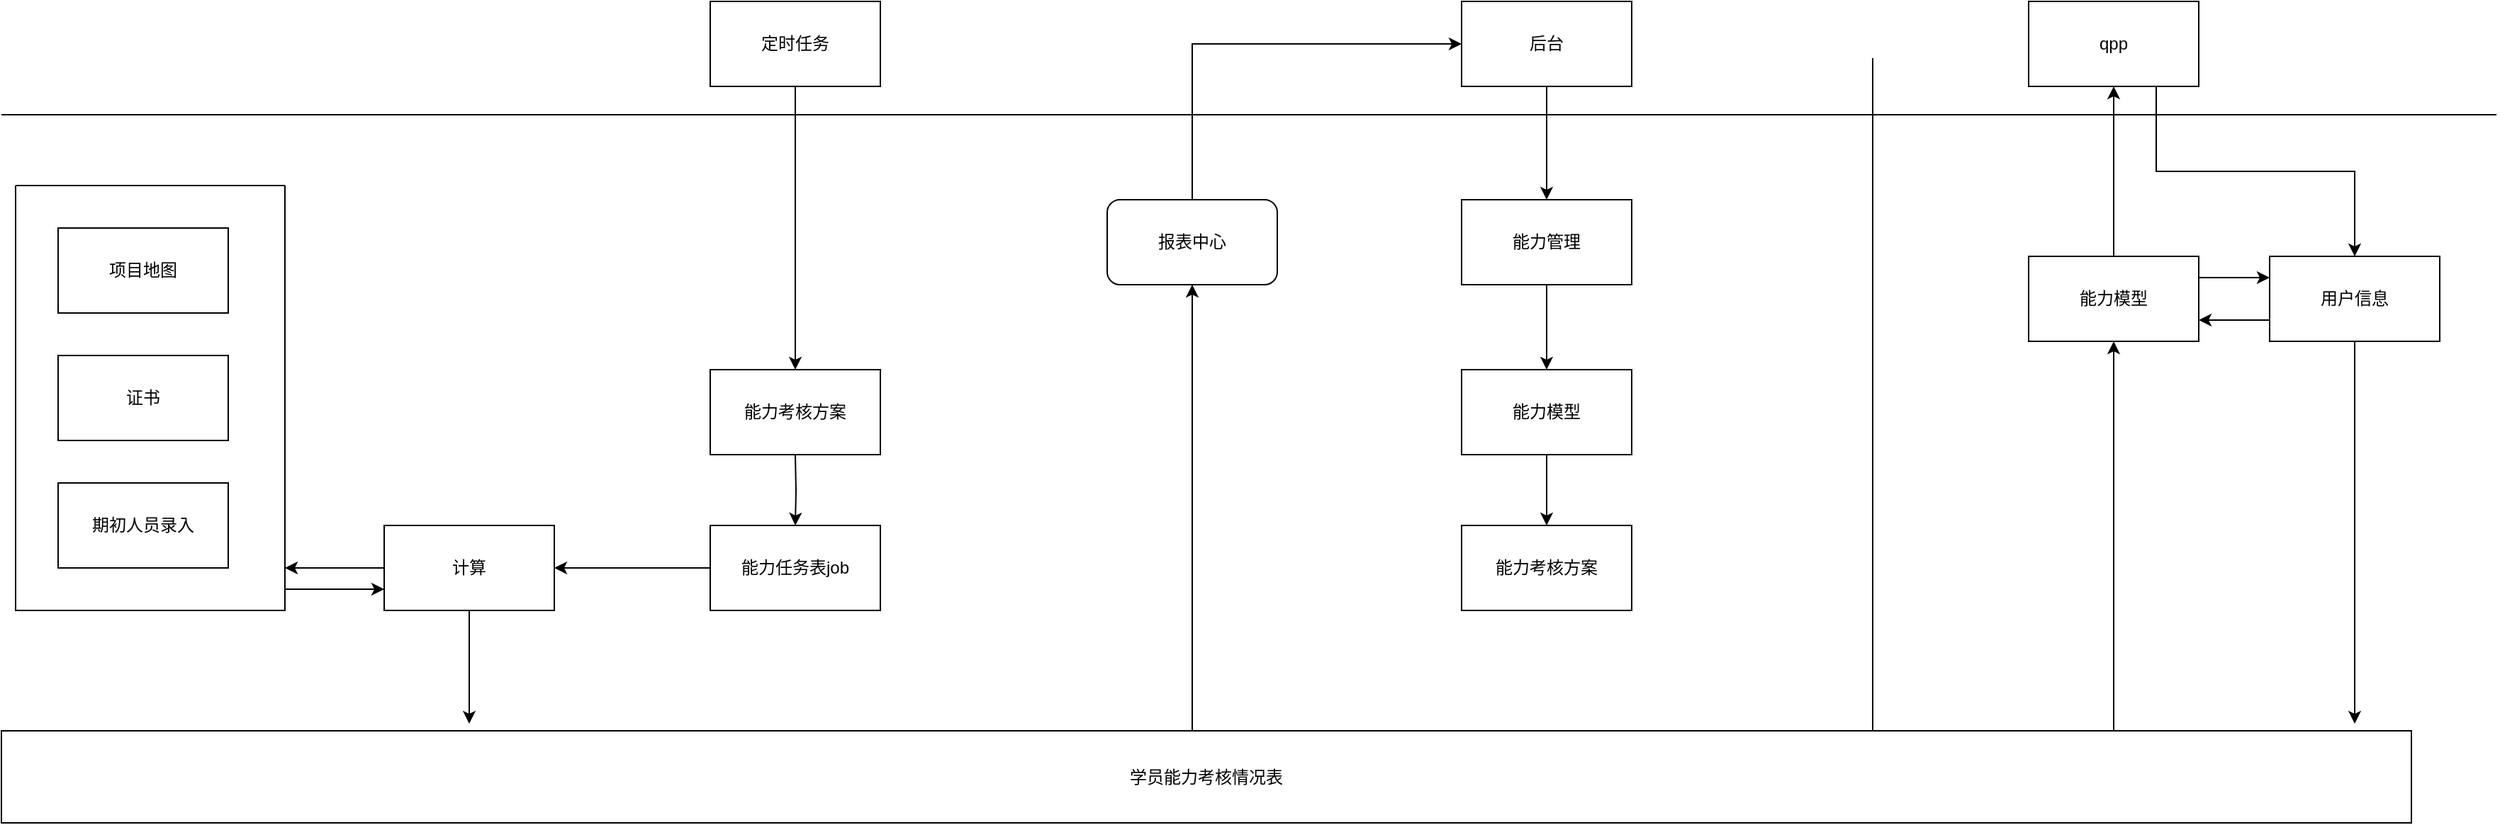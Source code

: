 <mxfile version="16.6.1" type="github">
  <diagram id="X77dKztJRfCibkYVblq0" name="Page-1">
    <mxGraphModel dx="3076" dy="762" grid="1" gridSize="10" guides="1" tooltips="1" connect="1" arrows="1" fold="1" page="1" pageScale="1" pageWidth="827" pageHeight="1169" math="0" shadow="0">
      <root>
        <mxCell id="0" />
        <mxCell id="1" parent="0" />
        <mxCell id="SrPzOORxQsSpC2F4RSff-1" value="" style="endArrow=none;html=1;rounded=0;" edge="1" parent="1">
          <mxGeometry width="50" height="50" relative="1" as="geometry">
            <mxPoint x="-960" y="120" as="sourcePoint" />
            <mxPoint x="800" y="120" as="targetPoint" />
          </mxGeometry>
        </mxCell>
        <mxCell id="SrPzOORxQsSpC2F4RSff-2" value="" style="endArrow=none;html=1;rounded=0;" edge="1" parent="1">
          <mxGeometry width="50" height="50" relative="1" as="geometry">
            <mxPoint x="360" y="530" as="sourcePoint" />
            <mxPoint x="360" y="80" as="targetPoint" />
          </mxGeometry>
        </mxCell>
        <mxCell id="SrPzOORxQsSpC2F4RSff-5" style="edgeStyle=orthogonalEdgeStyle;rounded=0;orthogonalLoop=1;jettySize=auto;html=1;exitX=0.5;exitY=1;exitDx=0;exitDy=0;" edge="1" parent="1" source="SrPzOORxQsSpC2F4RSff-3" target="SrPzOORxQsSpC2F4RSff-4">
          <mxGeometry relative="1" as="geometry" />
        </mxCell>
        <mxCell id="SrPzOORxQsSpC2F4RSff-3" value="后台" style="rounded=0;whiteSpace=wrap;html=1;" vertex="1" parent="1">
          <mxGeometry x="70" y="40" width="120" height="60" as="geometry" />
        </mxCell>
        <mxCell id="SrPzOORxQsSpC2F4RSff-7" style="edgeStyle=orthogonalEdgeStyle;rounded=0;orthogonalLoop=1;jettySize=auto;html=1;exitX=0.5;exitY=1;exitDx=0;exitDy=0;" edge="1" parent="1" source="SrPzOORxQsSpC2F4RSff-4" target="SrPzOORxQsSpC2F4RSff-6">
          <mxGeometry relative="1" as="geometry" />
        </mxCell>
        <mxCell id="SrPzOORxQsSpC2F4RSff-4" value="能力管理" style="rounded=0;whiteSpace=wrap;html=1;" vertex="1" parent="1">
          <mxGeometry x="70" y="180" width="120" height="60" as="geometry" />
        </mxCell>
        <mxCell id="SrPzOORxQsSpC2F4RSff-9" style="edgeStyle=orthogonalEdgeStyle;rounded=0;orthogonalLoop=1;jettySize=auto;html=1;exitX=0.5;exitY=1;exitDx=0;exitDy=0;" edge="1" parent="1" source="SrPzOORxQsSpC2F4RSff-6" target="SrPzOORxQsSpC2F4RSff-8">
          <mxGeometry relative="1" as="geometry" />
        </mxCell>
        <mxCell id="SrPzOORxQsSpC2F4RSff-6" value="能力模型" style="rounded=0;whiteSpace=wrap;html=1;" vertex="1" parent="1">
          <mxGeometry x="70" y="300" width="120" height="60" as="geometry" />
        </mxCell>
        <mxCell id="SrPzOORxQsSpC2F4RSff-8" value="能力考核方案" style="rounded=0;whiteSpace=wrap;html=1;" vertex="1" parent="1">
          <mxGeometry x="70" y="410" width="120" height="60" as="geometry" />
        </mxCell>
        <mxCell id="SrPzOORxQsSpC2F4RSff-14" style="edgeStyle=orthogonalEdgeStyle;rounded=0;orthogonalLoop=1;jettySize=auto;html=1;exitX=0.5;exitY=1;exitDx=0;exitDy=0;entryX=0.411;entryY=0.083;entryDx=0;entryDy=0;entryPerimeter=0;" edge="1" parent="1" target="SrPzOORxQsSpC2F4RSff-13">
          <mxGeometry relative="1" as="geometry">
            <mxPoint x="360" y="470" as="sourcePoint" />
            <mxPoint x="360" y="540" as="targetPoint" />
            <Array as="points">
              <mxPoint x="360" y="560" />
            </Array>
          </mxGeometry>
        </mxCell>
        <mxCell id="SrPzOORxQsSpC2F4RSff-19" style="edgeStyle=orthogonalEdgeStyle;rounded=0;orthogonalLoop=1;jettySize=auto;html=1;exitX=0.75;exitY=0;exitDx=0;exitDy=0;" edge="1" parent="1" source="SrPzOORxQsSpC2F4RSff-13" target="SrPzOORxQsSpC2F4RSff-16">
          <mxGeometry relative="1" as="geometry">
            <Array as="points">
              <mxPoint x="530" y="555" />
            </Array>
          </mxGeometry>
        </mxCell>
        <mxCell id="SrPzOORxQsSpC2F4RSff-30" style="edgeStyle=orthogonalEdgeStyle;rounded=0;orthogonalLoop=1;jettySize=auto;html=1;" edge="1" parent="1" source="SrPzOORxQsSpC2F4RSff-13" target="SrPzOORxQsSpC2F4RSff-29">
          <mxGeometry relative="1" as="geometry">
            <Array as="points">
              <mxPoint x="-120" y="520" />
              <mxPoint x="-120" y="520" />
            </Array>
          </mxGeometry>
        </mxCell>
        <mxCell id="SrPzOORxQsSpC2F4RSff-13" value="学员能力考核情况表" style="rounded=0;whiteSpace=wrap;html=1;" vertex="1" parent="1">
          <mxGeometry x="-960" y="555" width="1700" height="65" as="geometry" />
        </mxCell>
        <mxCell id="SrPzOORxQsSpC2F4RSff-67" style="edgeStyle=orthogonalEdgeStyle;rounded=0;orthogonalLoop=1;jettySize=auto;html=1;exitX=0.75;exitY=1;exitDx=0;exitDy=0;" edge="1" parent="1" source="SrPzOORxQsSpC2F4RSff-15" target="SrPzOORxQsSpC2F4RSff-33">
          <mxGeometry relative="1" as="geometry" />
        </mxCell>
        <mxCell id="SrPzOORxQsSpC2F4RSff-15" value="qpp" style="rounded=0;whiteSpace=wrap;html=1;" vertex="1" parent="1">
          <mxGeometry x="470" y="40" width="120" height="60" as="geometry" />
        </mxCell>
        <mxCell id="SrPzOORxQsSpC2F4RSff-20" style="edgeStyle=orthogonalEdgeStyle;rounded=0;orthogonalLoop=1;jettySize=auto;html=1;" edge="1" parent="1" source="SrPzOORxQsSpC2F4RSff-16" target="SrPzOORxQsSpC2F4RSff-15">
          <mxGeometry relative="1" as="geometry" />
        </mxCell>
        <mxCell id="SrPzOORxQsSpC2F4RSff-34" style="edgeStyle=orthogonalEdgeStyle;rounded=0;orthogonalLoop=1;jettySize=auto;html=1;exitX=1;exitY=0.25;exitDx=0;exitDy=0;entryX=0;entryY=0.25;entryDx=0;entryDy=0;" edge="1" parent="1" source="SrPzOORxQsSpC2F4RSff-16" target="SrPzOORxQsSpC2F4RSff-33">
          <mxGeometry relative="1" as="geometry" />
        </mxCell>
        <mxCell id="SrPzOORxQsSpC2F4RSff-16" value="能力模型" style="rounded=0;whiteSpace=wrap;html=1;" vertex="1" parent="1">
          <mxGeometry x="470" y="220" width="120" height="60" as="geometry" />
        </mxCell>
        <mxCell id="SrPzOORxQsSpC2F4RSff-69" style="edgeStyle=orthogonalEdgeStyle;rounded=0;orthogonalLoop=1;jettySize=auto;html=1;" edge="1" parent="1" source="SrPzOORxQsSpC2F4RSff-21">
          <mxGeometry relative="1" as="geometry">
            <mxPoint x="-400" y="300" as="targetPoint" />
          </mxGeometry>
        </mxCell>
        <mxCell id="SrPzOORxQsSpC2F4RSff-21" value="定时任务" style="rounded=0;whiteSpace=wrap;html=1;" vertex="1" parent="1">
          <mxGeometry x="-460" y="40" width="120" height="60" as="geometry" />
        </mxCell>
        <mxCell id="SrPzOORxQsSpC2F4RSff-56" style="edgeStyle=orthogonalEdgeStyle;rounded=0;orthogonalLoop=1;jettySize=auto;html=1;exitX=0.5;exitY=1;exitDx=0;exitDy=0;" edge="1" parent="1" target="SrPzOORxQsSpC2F4RSff-55">
          <mxGeometry relative="1" as="geometry">
            <mxPoint x="-400" y="360" as="sourcePoint" />
          </mxGeometry>
        </mxCell>
        <mxCell id="SrPzOORxQsSpC2F4RSff-31" style="edgeStyle=orthogonalEdgeStyle;rounded=0;orthogonalLoop=1;jettySize=auto;html=1;entryX=0;entryY=0.5;entryDx=0;entryDy=0;" edge="1" parent="1" source="SrPzOORxQsSpC2F4RSff-29" target="SrPzOORxQsSpC2F4RSff-3">
          <mxGeometry relative="1" as="geometry">
            <Array as="points">
              <mxPoint x="-120" y="70" />
            </Array>
          </mxGeometry>
        </mxCell>
        <mxCell id="SrPzOORxQsSpC2F4RSff-29" value="报表中心" style="rounded=1;whiteSpace=wrap;html=1;" vertex="1" parent="1">
          <mxGeometry x="-180" y="180" width="120" height="60" as="geometry" />
        </mxCell>
        <mxCell id="SrPzOORxQsSpC2F4RSff-35" style="edgeStyle=orthogonalEdgeStyle;rounded=0;orthogonalLoop=1;jettySize=auto;html=1;exitX=0;exitY=0.75;exitDx=0;exitDy=0;entryX=1;entryY=0.75;entryDx=0;entryDy=0;" edge="1" parent="1" source="SrPzOORxQsSpC2F4RSff-33" target="SrPzOORxQsSpC2F4RSff-16">
          <mxGeometry relative="1" as="geometry" />
        </mxCell>
        <mxCell id="SrPzOORxQsSpC2F4RSff-68" style="edgeStyle=orthogonalEdgeStyle;rounded=0;orthogonalLoop=1;jettySize=auto;html=1;" edge="1" parent="1" source="SrPzOORxQsSpC2F4RSff-33">
          <mxGeometry relative="1" as="geometry">
            <mxPoint x="700" y="550" as="targetPoint" />
          </mxGeometry>
        </mxCell>
        <mxCell id="SrPzOORxQsSpC2F4RSff-33" value="用户信息" style="rounded=0;whiteSpace=wrap;html=1;" vertex="1" parent="1">
          <mxGeometry x="640" y="220" width="120" height="60" as="geometry" />
        </mxCell>
        <mxCell id="SrPzOORxQsSpC2F4RSff-36" value="能力考核方案" style="rounded=0;whiteSpace=wrap;html=1;" vertex="1" parent="1">
          <mxGeometry x="-460" y="300" width="120" height="60" as="geometry" />
        </mxCell>
        <mxCell id="SrPzOORxQsSpC2F4RSff-66" style="edgeStyle=orthogonalEdgeStyle;rounded=0;orthogonalLoop=1;jettySize=auto;html=1;exitX=1;exitY=1;exitDx=0;exitDy=0;entryX=0;entryY=0.75;entryDx=0;entryDy=0;" edge="1" parent="1" source="SrPzOORxQsSpC2F4RSff-50" target="SrPzOORxQsSpC2F4RSff-61">
          <mxGeometry relative="1" as="geometry">
            <Array as="points">
              <mxPoint x="-760" y="455" />
            </Array>
          </mxGeometry>
        </mxCell>
        <mxCell id="SrPzOORxQsSpC2F4RSff-50" value="" style="swimlane;startSize=0;" vertex="1" parent="1">
          <mxGeometry x="-950" y="170" width="190" height="300" as="geometry" />
        </mxCell>
        <mxCell id="SrPzOORxQsSpC2F4RSff-42" value="项目地图" style="rounded=0;whiteSpace=wrap;html=1;" vertex="1" parent="SrPzOORxQsSpC2F4RSff-50">
          <mxGeometry x="30" y="30" width="120" height="60" as="geometry" />
        </mxCell>
        <mxCell id="SrPzOORxQsSpC2F4RSff-43" value="证书" style="rounded=0;whiteSpace=wrap;html=1;" vertex="1" parent="SrPzOORxQsSpC2F4RSff-50">
          <mxGeometry x="30" y="120" width="120" height="60" as="geometry" />
        </mxCell>
        <mxCell id="SrPzOORxQsSpC2F4RSff-44" value="期初人员录入" style="rounded=0;whiteSpace=wrap;html=1;" vertex="1" parent="SrPzOORxQsSpC2F4RSff-50">
          <mxGeometry x="30" y="210" width="120" height="60" as="geometry" />
        </mxCell>
        <mxCell id="SrPzOORxQsSpC2F4RSff-62" style="edgeStyle=orthogonalEdgeStyle;rounded=0;orthogonalLoop=1;jettySize=auto;html=1;exitX=0;exitY=0.5;exitDx=0;exitDy=0;entryX=1;entryY=0.5;entryDx=0;entryDy=0;" edge="1" parent="1" source="SrPzOORxQsSpC2F4RSff-55" target="SrPzOORxQsSpC2F4RSff-61">
          <mxGeometry relative="1" as="geometry" />
        </mxCell>
        <mxCell id="SrPzOORxQsSpC2F4RSff-55" value="能力任务表job" style="rounded=0;whiteSpace=wrap;html=1;" vertex="1" parent="1">
          <mxGeometry x="-460" y="410" width="120" height="60" as="geometry" />
        </mxCell>
        <mxCell id="SrPzOORxQsSpC2F4RSff-64" style="edgeStyle=orthogonalEdgeStyle;rounded=0;orthogonalLoop=1;jettySize=auto;html=1;exitX=0.5;exitY=1;exitDx=0;exitDy=0;" edge="1" parent="1" source="SrPzOORxQsSpC2F4RSff-61">
          <mxGeometry relative="1" as="geometry">
            <mxPoint x="-630" y="550" as="targetPoint" />
          </mxGeometry>
        </mxCell>
        <mxCell id="SrPzOORxQsSpC2F4RSff-65" style="edgeStyle=orthogonalEdgeStyle;rounded=0;orthogonalLoop=1;jettySize=auto;html=1;exitX=0;exitY=0.5;exitDx=0;exitDy=0;entryX=1;entryY=0.9;entryDx=0;entryDy=0;entryPerimeter=0;" edge="1" parent="1" source="SrPzOORxQsSpC2F4RSff-61" target="SrPzOORxQsSpC2F4RSff-50">
          <mxGeometry relative="1" as="geometry" />
        </mxCell>
        <mxCell id="SrPzOORxQsSpC2F4RSff-61" value="计算" style="rounded=0;whiteSpace=wrap;html=1;" vertex="1" parent="1">
          <mxGeometry x="-690" y="410" width="120" height="60" as="geometry" />
        </mxCell>
      </root>
    </mxGraphModel>
  </diagram>
</mxfile>
